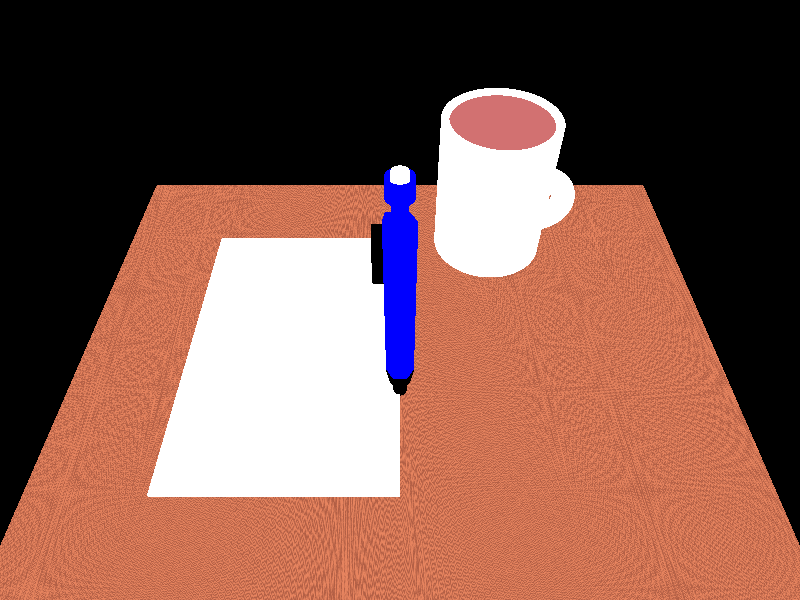 //https://www.povray.org/documentation/view/3.6.1/62/

#include "colors.inc"
#include "woods.inc"

camera { location <0, 230, -150>
         look_at <0, 50, 10>}
         
light_source { <500, 500, -1000> White }
 
//----actual objects-----
union
{
    cylinder
    {
        <0,0,0>, <0,10,0>, 3
    }  

    cone
    {
        <0,10,0>, 5 , <0,16,0>, 6
    }

union{
  prism {
    linear_sweep
    linear_spline
    16, // sweep the following shape from here ...
    100, // ... up through here
    7, // the number of points making up the shape ...
    <3,5>, <-5,5>, <-6,0>, <-3,-5>, <3, -5>, <6,0>, <3,5>
    pigment { Blue }
  } 
  
  box 
  {
    <-5,70,0>,<-10,90,10>
  }
  
cylinder
{
    <0,100,0>, <0,110,0>, 3
    pigment {Blue}
}
difference
{
    cylinder
    {
        <0,110,0>, <0,118,0>, 5
        pigment {Blue}
    } 
    cylinder
    {
        <0,110.5,0>, <0,119,0>, 4
        pigment {Blue}
    }
} 

    cylinder
    {
        <0,111,0>, <0,120,0>, 3
        pigment {White}
    }
 
  }
 
}    

//table

box 
{
  <-150,-5,-100>,<150,0,150> 
  texture{T_Wood14}
}  

//paper
box 
{
  <-100,-4,-50>,<0,1,100> 
  pigment{White}
}  

//cup
union{
difference{
    cylinder
    {
        <25,110,-20>, <25,150,-20>, 15
        pigment {White}
    } 
    cylinder
    {
        <25,110,-20>, <25,151,-20>, 13
        pigment {White}
    }                           
 } 
   cylinder
    {
        <25,110,-20>, <25,149,-20>, 13
        pigment {Brown}
        finish {
        ambient .2
        diffuse .6
        specular .75
        roughness .001
        reflection {.5}
     }
    }
   torus {
    11, 5        // major and minor radius
    translate <59,-55,65>            
    rotate -90*x
    pigment { White }
  }
  
 
} 
